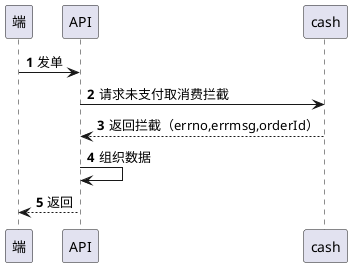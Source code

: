 @startuml
'https://plantuml.com/sequence-diagram
autonumber
端 -> API: 发单
API -> cash: 请求未支付取消费拦截
API <-- cash: 返回拦截（errno,errmsg,orderId）
API -> API: 组织数据
API --> 端: 返回
@enduml